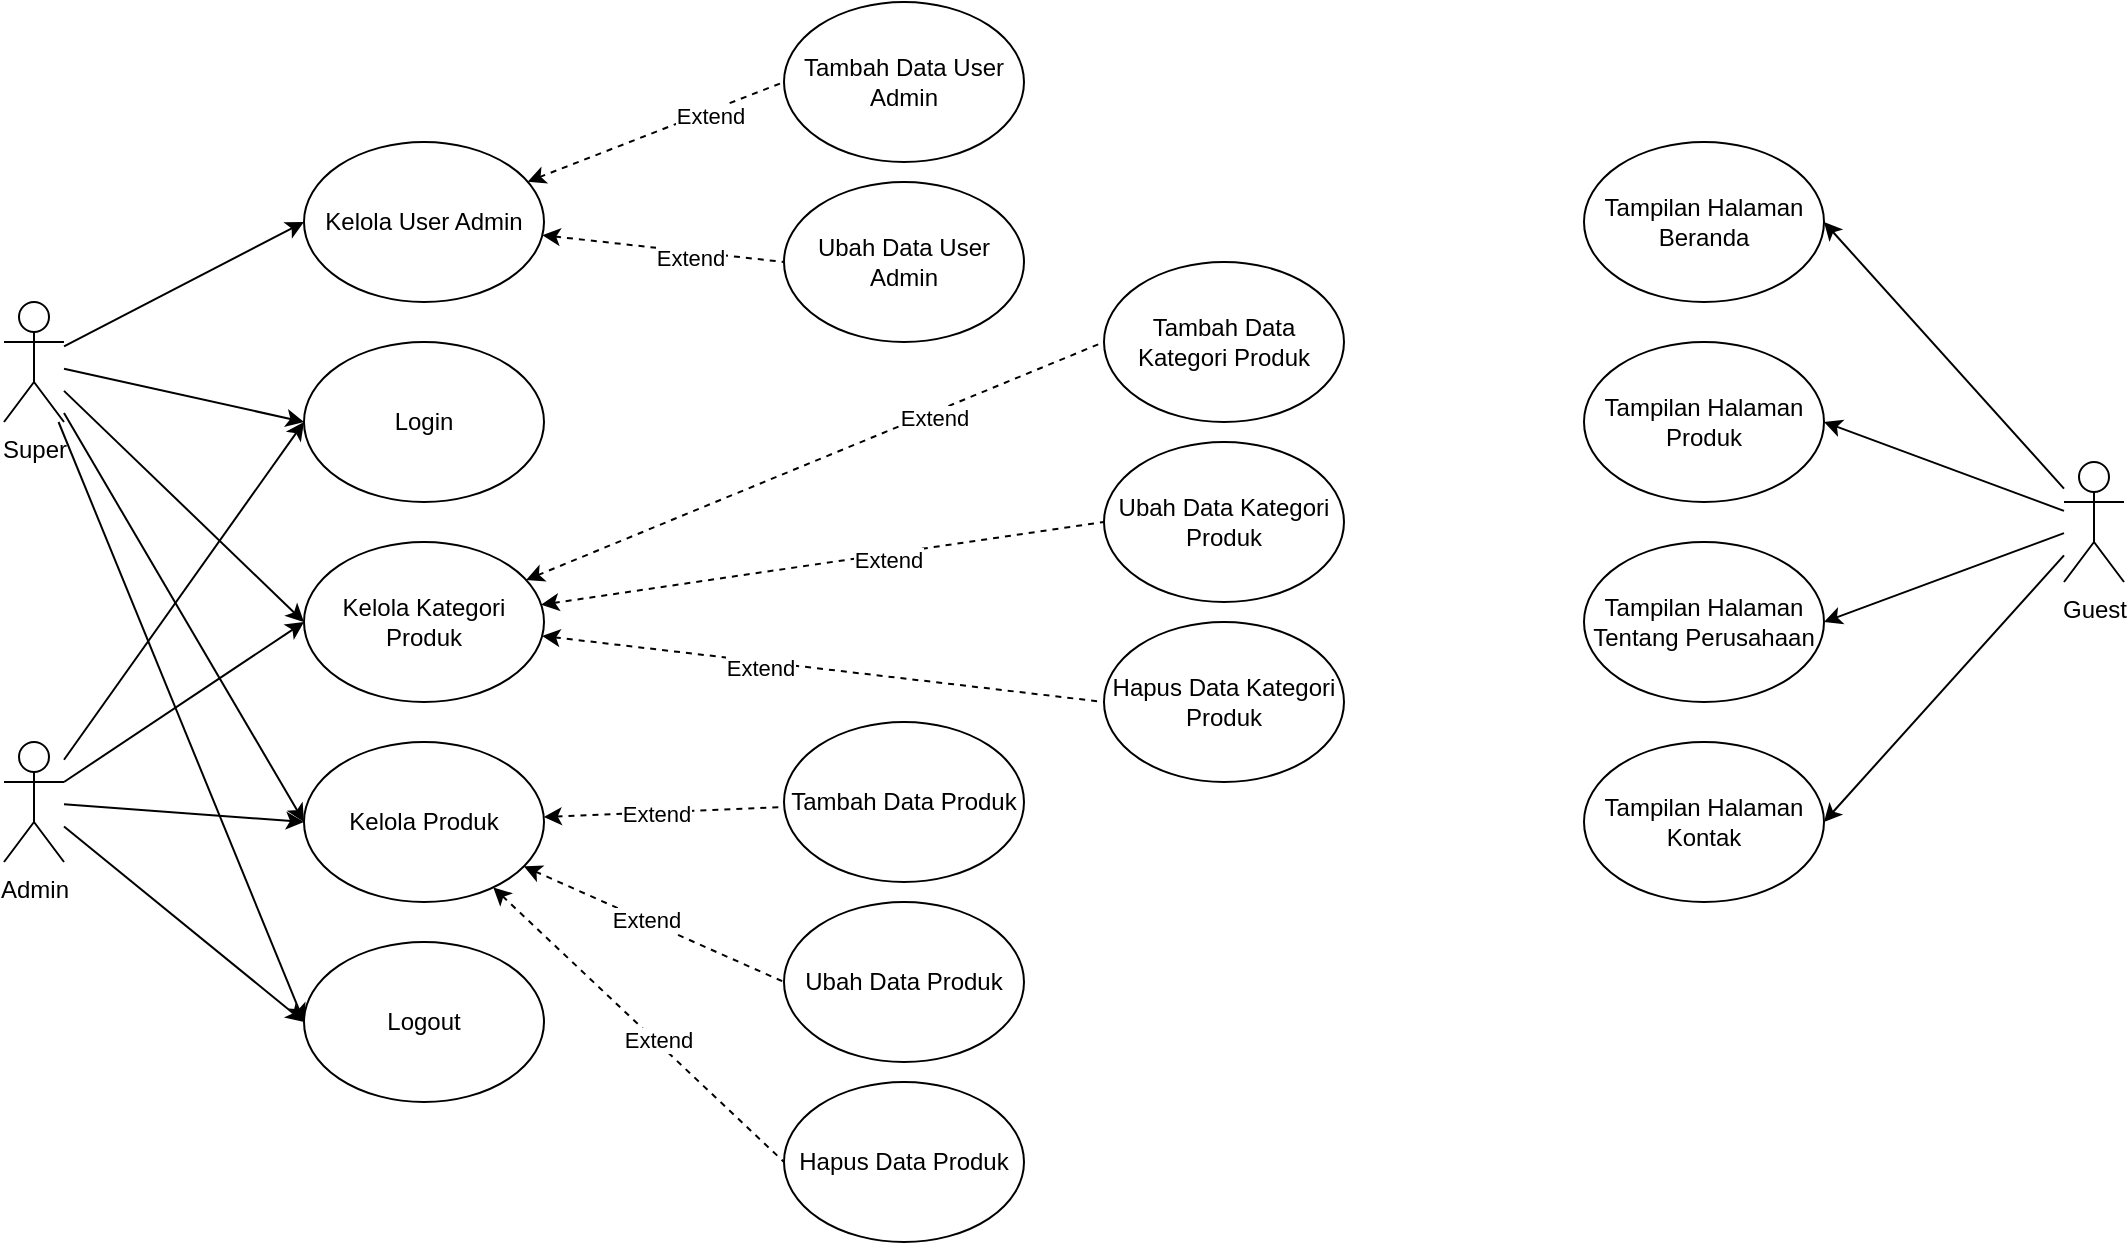 <mxfile version="24.6.4" type="github">
  <diagram name="Page-1" id="JjNUIMXP1V1-mz3ZM_zc">
    <mxGraphModel dx="1050" dy="603" grid="1" gridSize="10" guides="1" tooltips="1" connect="1" arrows="1" fold="1" page="1" pageScale="1" pageWidth="1100" pageHeight="850" math="0" shadow="0">
      <root>
        <mxCell id="0" />
        <mxCell id="1" parent="0" />
        <mxCell id="74BDs7PdBq_H56w60XXF-36" style="rounded=0;orthogonalLoop=1;jettySize=auto;html=1;entryX=0;entryY=0.5;entryDx=0;entryDy=0;" parent="1" source="74BDs7PdBq_H56w60XXF-2" target="74BDs7PdBq_H56w60XXF-5" edge="1">
          <mxGeometry relative="1" as="geometry" />
        </mxCell>
        <mxCell id="74BDs7PdBq_H56w60XXF-37" style="rounded=0;orthogonalLoop=1;jettySize=auto;html=1;entryX=0;entryY=0.5;entryDx=0;entryDy=0;" parent="1" source="74BDs7PdBq_H56w60XXF-2" target="74BDs7PdBq_H56w60XXF-14" edge="1">
          <mxGeometry relative="1" as="geometry" />
        </mxCell>
        <mxCell id="74BDs7PdBq_H56w60XXF-38" style="rounded=0;orthogonalLoop=1;jettySize=auto;html=1;entryX=0;entryY=0.5;entryDx=0;entryDy=0;" parent="1" source="74BDs7PdBq_H56w60XXF-2" target="74BDs7PdBq_H56w60XXF-6" edge="1">
          <mxGeometry relative="1" as="geometry" />
        </mxCell>
        <mxCell id="74BDs7PdBq_H56w60XXF-39" style="rounded=0;orthogonalLoop=1;jettySize=auto;html=1;entryX=0;entryY=0.5;entryDx=0;entryDy=0;" parent="1" source="74BDs7PdBq_H56w60XXF-2" target="74BDs7PdBq_H56w60XXF-7" edge="1">
          <mxGeometry relative="1" as="geometry" />
        </mxCell>
        <mxCell id="74BDs7PdBq_H56w60XXF-40" style="rounded=0;orthogonalLoop=1;jettySize=auto;html=1;entryX=0;entryY=0.5;entryDx=0;entryDy=0;" parent="1" source="74BDs7PdBq_H56w60XXF-2" target="74BDs7PdBq_H56w60XXF-16" edge="1">
          <mxGeometry relative="1" as="geometry" />
        </mxCell>
        <mxCell id="74BDs7PdBq_H56w60XXF-2" value="Super" style="shape=umlActor;verticalLabelPosition=bottom;verticalAlign=top;html=1;" parent="1" vertex="1">
          <mxGeometry x="130" y="200" width="30" height="60" as="geometry" />
        </mxCell>
        <mxCell id="74BDs7PdBq_H56w60XXF-41" style="rounded=0;orthogonalLoop=1;jettySize=auto;html=1;entryX=0;entryY=0.5;entryDx=0;entryDy=0;" parent="1" source="74BDs7PdBq_H56w60XXF-3" target="74BDs7PdBq_H56w60XXF-14" edge="1">
          <mxGeometry relative="1" as="geometry" />
        </mxCell>
        <mxCell id="74BDs7PdBq_H56w60XXF-42" style="rounded=0;orthogonalLoop=1;jettySize=auto;html=1;entryX=0;entryY=0.5;entryDx=0;entryDy=0;" parent="1" source="74BDs7PdBq_H56w60XXF-3" target="74BDs7PdBq_H56w60XXF-6" edge="1">
          <mxGeometry relative="1" as="geometry" />
        </mxCell>
        <mxCell id="74BDs7PdBq_H56w60XXF-43" style="rounded=0;orthogonalLoop=1;jettySize=auto;html=1;entryX=0;entryY=0.5;entryDx=0;entryDy=0;" parent="1" source="74BDs7PdBq_H56w60XXF-3" target="74BDs7PdBq_H56w60XXF-7" edge="1">
          <mxGeometry relative="1" as="geometry" />
        </mxCell>
        <mxCell id="74BDs7PdBq_H56w60XXF-44" style="rounded=0;orthogonalLoop=1;jettySize=auto;html=1;entryX=0;entryY=0.5;entryDx=0;entryDy=0;" parent="1" source="74BDs7PdBq_H56w60XXF-3" target="74BDs7PdBq_H56w60XXF-16" edge="1">
          <mxGeometry relative="1" as="geometry" />
        </mxCell>
        <mxCell id="74BDs7PdBq_H56w60XXF-3" value="Admin" style="shape=umlActor;verticalLabelPosition=bottom;verticalAlign=top;html=1;" parent="1" vertex="1">
          <mxGeometry x="130" y="420" width="30" height="60" as="geometry" />
        </mxCell>
        <mxCell id="74BDs7PdBq_H56w60XXF-54" style="rounded=0;orthogonalLoop=1;jettySize=auto;html=1;entryX=1;entryY=0.5;entryDx=0;entryDy=0;" parent="1" source="74BDs7PdBq_H56w60XXF-4" target="74BDs7PdBq_H56w60XXF-10" edge="1">
          <mxGeometry relative="1" as="geometry" />
        </mxCell>
        <mxCell id="74BDs7PdBq_H56w60XXF-55" style="rounded=0;orthogonalLoop=1;jettySize=auto;html=1;entryX=1;entryY=0.5;entryDx=0;entryDy=0;" parent="1" source="74BDs7PdBq_H56w60XXF-4" target="74BDs7PdBq_H56w60XXF-9" edge="1">
          <mxGeometry relative="1" as="geometry" />
        </mxCell>
        <mxCell id="74BDs7PdBq_H56w60XXF-56" style="rounded=0;orthogonalLoop=1;jettySize=auto;html=1;entryX=1;entryY=0.5;entryDx=0;entryDy=0;" parent="1" source="74BDs7PdBq_H56w60XXF-4" target="74BDs7PdBq_H56w60XXF-8" edge="1">
          <mxGeometry relative="1" as="geometry" />
        </mxCell>
        <mxCell id="74BDs7PdBq_H56w60XXF-57" style="rounded=0;orthogonalLoop=1;jettySize=auto;html=1;entryX=1;entryY=0.5;entryDx=0;entryDy=0;" parent="1" source="74BDs7PdBq_H56w60XXF-4" target="74BDs7PdBq_H56w60XXF-11" edge="1">
          <mxGeometry relative="1" as="geometry" />
        </mxCell>
        <mxCell id="74BDs7PdBq_H56w60XXF-4" value="Guest" style="shape=umlActor;verticalLabelPosition=bottom;verticalAlign=top;html=1;" parent="1" vertex="1">
          <mxGeometry x="1160" y="280" width="30" height="60" as="geometry" />
        </mxCell>
        <mxCell id="74BDs7PdBq_H56w60XXF-5" value="Kelola User Admin" style="ellipse;whiteSpace=wrap;html=1;" parent="1" vertex="1">
          <mxGeometry x="280" y="120" width="120" height="80" as="geometry" />
        </mxCell>
        <mxCell id="74BDs7PdBq_H56w60XXF-27" style="rounded=0;orthogonalLoop=1;jettySize=auto;html=1;entryX=0;entryY=0.5;entryDx=0;entryDy=0;dashed=1;endArrow=none;endFill=0;startArrow=classic;startFill=1;" parent="1" source="74BDs7PdBq_H56w60XXF-6" target="74BDs7PdBq_H56w60XXF-15" edge="1">
          <mxGeometry relative="1" as="geometry" />
        </mxCell>
        <mxCell id="74BDs7PdBq_H56w60XXF-30" value="Extend" style="edgeLabel;html=1;align=center;verticalAlign=middle;resizable=0;points=[];" parent="74BDs7PdBq_H56w60XXF-27" vertex="1" connectable="0">
          <mxGeometry x="0.402" y="-2" relative="1" as="geometry">
            <mxPoint as="offset" />
          </mxGeometry>
        </mxCell>
        <mxCell id="74BDs7PdBq_H56w60XXF-28" style="rounded=0;orthogonalLoop=1;jettySize=auto;html=1;entryX=0;entryY=0.5;entryDx=0;entryDy=0;dashed=1;endArrow=none;endFill=0;startArrow=classic;startFill=1;" parent="1" source="74BDs7PdBq_H56w60XXF-6" target="74BDs7PdBq_H56w60XXF-17" edge="1">
          <mxGeometry relative="1" as="geometry" />
        </mxCell>
        <mxCell id="74BDs7PdBq_H56w60XXF-31" value="Extend" style="edgeLabel;html=1;align=center;verticalAlign=middle;resizable=0;points=[];" parent="74BDs7PdBq_H56w60XXF-28" vertex="1" connectable="0">
          <mxGeometry x="0.229" y="-3" relative="1" as="geometry">
            <mxPoint as="offset" />
          </mxGeometry>
        </mxCell>
        <mxCell id="74BDs7PdBq_H56w60XXF-29" style="rounded=0;orthogonalLoop=1;jettySize=auto;html=1;entryX=0;entryY=0.5;entryDx=0;entryDy=0;dashed=1;endArrow=none;endFill=0;startArrow=classic;startFill=1;" parent="1" source="74BDs7PdBq_H56w60XXF-6" target="74BDs7PdBq_H56w60XXF-18" edge="1">
          <mxGeometry relative="1" as="geometry" />
        </mxCell>
        <mxCell id="74BDs7PdBq_H56w60XXF-32" value="Extend" style="edgeLabel;html=1;align=center;verticalAlign=middle;resizable=0;points=[];" parent="74BDs7PdBq_H56w60XXF-29" vertex="1" connectable="0">
          <mxGeometry x="-0.223" y="-3" relative="1" as="geometry">
            <mxPoint as="offset" />
          </mxGeometry>
        </mxCell>
        <mxCell id="74BDs7PdBq_H56w60XXF-6" value="Kelola Kategori Produk" style="ellipse;whiteSpace=wrap;html=1;" parent="1" vertex="1">
          <mxGeometry x="280" y="320" width="120" height="80" as="geometry" />
        </mxCell>
        <mxCell id="74BDs7PdBq_H56w60XXF-24" style="rounded=0;orthogonalLoop=1;jettySize=auto;html=1;dashed=1;endArrow=none;endFill=0;startArrow=classic;startFill=1;" parent="1" source="74BDs7PdBq_H56w60XXF-7" target="74BDs7PdBq_H56w60XXF-21" edge="1">
          <mxGeometry relative="1" as="geometry" />
        </mxCell>
        <mxCell id="74BDs7PdBq_H56w60XXF-33" value="Extend" style="edgeLabel;html=1;align=center;verticalAlign=middle;resizable=0;points=[];" parent="74BDs7PdBq_H56w60XXF-24" vertex="1" connectable="0">
          <mxGeometry x="-0.073" y="-1" relative="1" as="geometry">
            <mxPoint as="offset" />
          </mxGeometry>
        </mxCell>
        <mxCell id="74BDs7PdBq_H56w60XXF-25" style="rounded=0;orthogonalLoop=1;jettySize=auto;html=1;entryX=0;entryY=0.5;entryDx=0;entryDy=0;dashed=1;endArrow=none;endFill=0;startArrow=classic;startFill=1;" parent="1" source="74BDs7PdBq_H56w60XXF-7" target="74BDs7PdBq_H56w60XXF-22" edge="1">
          <mxGeometry relative="1" as="geometry" />
        </mxCell>
        <mxCell id="74BDs7PdBq_H56w60XXF-34" value="Extend" style="edgeLabel;html=1;align=center;verticalAlign=middle;resizable=0;points=[];" parent="74BDs7PdBq_H56w60XXF-25" vertex="1" connectable="0">
          <mxGeometry x="-0.069" relative="1" as="geometry">
            <mxPoint as="offset" />
          </mxGeometry>
        </mxCell>
        <mxCell id="74BDs7PdBq_H56w60XXF-26" style="rounded=0;orthogonalLoop=1;jettySize=auto;html=1;entryX=0;entryY=0.5;entryDx=0;entryDy=0;dashed=1;endArrow=none;endFill=0;startArrow=classic;startFill=1;" parent="1" source="74BDs7PdBq_H56w60XXF-7" target="74BDs7PdBq_H56w60XXF-23" edge="1">
          <mxGeometry relative="1" as="geometry" />
        </mxCell>
        <mxCell id="74BDs7PdBq_H56w60XXF-35" value="Extend" style="edgeLabel;html=1;align=center;verticalAlign=middle;resizable=0;points=[];" parent="74BDs7PdBq_H56w60XXF-26" vertex="1" connectable="0">
          <mxGeometry x="0.114" y="1" relative="1" as="geometry">
            <mxPoint as="offset" />
          </mxGeometry>
        </mxCell>
        <mxCell id="74BDs7PdBq_H56w60XXF-7" value="Kelola Produk" style="ellipse;whiteSpace=wrap;html=1;" parent="1" vertex="1">
          <mxGeometry x="280" y="420" width="120" height="80" as="geometry" />
        </mxCell>
        <mxCell id="74BDs7PdBq_H56w60XXF-8" value="Tampilan Halaman Tentang Perusahaan" style="ellipse;whiteSpace=wrap;html=1;" parent="1" vertex="1">
          <mxGeometry x="920" y="320" width="120" height="80" as="geometry" />
        </mxCell>
        <mxCell id="74BDs7PdBq_H56w60XXF-9" value="Tampilan Halaman Produk" style="ellipse;whiteSpace=wrap;html=1;" parent="1" vertex="1">
          <mxGeometry x="920" y="220" width="120" height="80" as="geometry" />
        </mxCell>
        <mxCell id="74BDs7PdBq_H56w60XXF-10" value="Tampilan Halaman Beranda" style="ellipse;whiteSpace=wrap;html=1;" parent="1" vertex="1">
          <mxGeometry x="920" y="120" width="120" height="80" as="geometry" />
        </mxCell>
        <mxCell id="74BDs7PdBq_H56w60XXF-11" value="Tampilan Halaman Kontak" style="ellipse;whiteSpace=wrap;html=1;" parent="1" vertex="1">
          <mxGeometry x="920" y="420" width="120" height="80" as="geometry" />
        </mxCell>
        <mxCell id="74BDs7PdBq_H56w60XXF-14" value="Login" style="ellipse;whiteSpace=wrap;html=1;" parent="1" vertex="1">
          <mxGeometry x="280" y="220" width="120" height="80" as="geometry" />
        </mxCell>
        <mxCell id="74BDs7PdBq_H56w60XXF-15" value="Tambah Data Kategori Produk" style="ellipse;whiteSpace=wrap;html=1;" parent="1" vertex="1">
          <mxGeometry x="680" y="180" width="120" height="80" as="geometry" />
        </mxCell>
        <mxCell id="74BDs7PdBq_H56w60XXF-16" value="Logout" style="ellipse;whiteSpace=wrap;html=1;" parent="1" vertex="1">
          <mxGeometry x="280" y="520" width="120" height="80" as="geometry" />
        </mxCell>
        <mxCell id="74BDs7PdBq_H56w60XXF-17" value="Ubah Data Kategori Produk" style="ellipse;whiteSpace=wrap;html=1;" parent="1" vertex="1">
          <mxGeometry x="680" y="270" width="120" height="80" as="geometry" />
        </mxCell>
        <mxCell id="74BDs7PdBq_H56w60XXF-18" value="Hapus Data Kategori Produk" style="ellipse;whiteSpace=wrap;html=1;" parent="1" vertex="1">
          <mxGeometry x="680" y="360" width="120" height="80" as="geometry" />
        </mxCell>
        <mxCell id="74BDs7PdBq_H56w60XXF-21" value="Tambah Data Produk" style="ellipse;whiteSpace=wrap;html=1;" parent="1" vertex="1">
          <mxGeometry x="520" y="410" width="120" height="80" as="geometry" />
        </mxCell>
        <mxCell id="74BDs7PdBq_H56w60XXF-22" value="Ubah Data Produk" style="ellipse;whiteSpace=wrap;html=1;" parent="1" vertex="1">
          <mxGeometry x="520" y="500" width="120" height="80" as="geometry" />
        </mxCell>
        <mxCell id="74BDs7PdBq_H56w60XXF-23" value="Hapus Data Produk" style="ellipse;whiteSpace=wrap;html=1;" parent="1" vertex="1">
          <mxGeometry x="520" y="590" width="120" height="80" as="geometry" />
        </mxCell>
        <mxCell id="74BDs7PdBq_H56w60XXF-45" style="rounded=0;orthogonalLoop=1;jettySize=auto;html=1;entryX=0;entryY=0.5;entryDx=0;entryDy=0;dashed=1;endArrow=none;endFill=0;startArrow=classic;startFill=1;" parent="1" source="74BDs7PdBq_H56w60XXF-5" target="74BDs7PdBq_H56w60XXF-51" edge="1">
          <mxGeometry relative="1" as="geometry">
            <mxPoint x="360" y="27" as="sourcePoint" />
          </mxGeometry>
        </mxCell>
        <mxCell id="74BDs7PdBq_H56w60XXF-46" value="Extend" style="edgeLabel;html=1;align=center;verticalAlign=middle;resizable=0;points=[];" parent="74BDs7PdBq_H56w60XXF-45" vertex="1" connectable="0">
          <mxGeometry x="0.402" y="-2" relative="1" as="geometry">
            <mxPoint as="offset" />
          </mxGeometry>
        </mxCell>
        <mxCell id="74BDs7PdBq_H56w60XXF-47" style="rounded=0;orthogonalLoop=1;jettySize=auto;html=1;entryX=0;entryY=0.5;entryDx=0;entryDy=0;dashed=1;endArrow=none;endFill=0;startArrow=classic;startFill=1;" parent="1" source="74BDs7PdBq_H56w60XXF-5" target="74BDs7PdBq_H56w60XXF-52" edge="1">
          <mxGeometry relative="1" as="geometry">
            <mxPoint x="375" y="36" as="sourcePoint" />
          </mxGeometry>
        </mxCell>
        <mxCell id="74BDs7PdBq_H56w60XXF-48" value="Extend" style="edgeLabel;html=1;align=center;verticalAlign=middle;resizable=0;points=[];" parent="74BDs7PdBq_H56w60XXF-47" vertex="1" connectable="0">
          <mxGeometry x="0.229" y="-3" relative="1" as="geometry">
            <mxPoint as="offset" />
          </mxGeometry>
        </mxCell>
        <mxCell id="74BDs7PdBq_H56w60XXF-51" value="Tambah Data User Admin" style="ellipse;whiteSpace=wrap;html=1;" parent="1" vertex="1">
          <mxGeometry x="520" y="50" width="120" height="80" as="geometry" />
        </mxCell>
        <mxCell id="74BDs7PdBq_H56w60XXF-52" value="Ubah Data User Admin" style="ellipse;whiteSpace=wrap;html=1;" parent="1" vertex="1">
          <mxGeometry x="520" y="140" width="120" height="80" as="geometry" />
        </mxCell>
      </root>
    </mxGraphModel>
  </diagram>
</mxfile>
